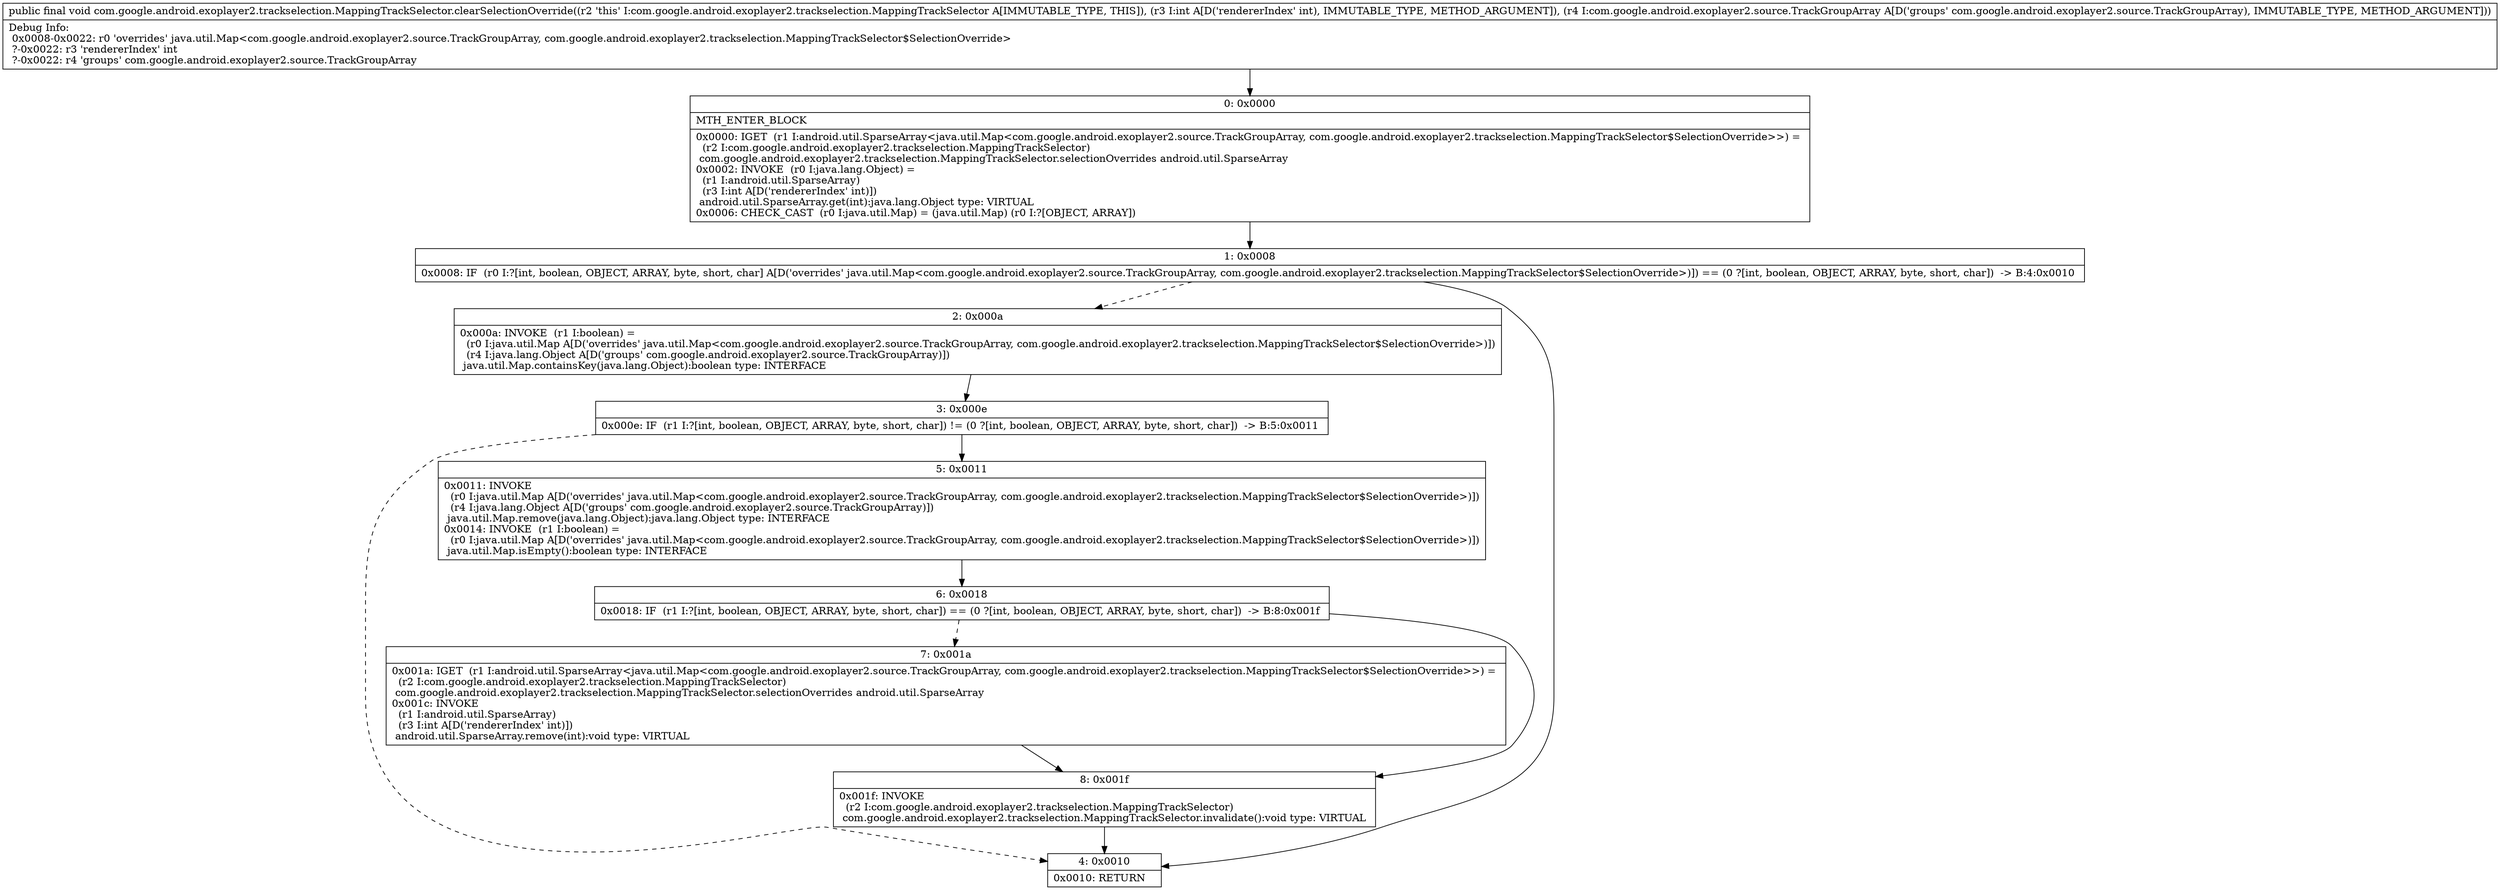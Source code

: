 digraph "CFG forcom.google.android.exoplayer2.trackselection.MappingTrackSelector.clearSelectionOverride(ILcom\/google\/android\/exoplayer2\/source\/TrackGroupArray;)V" {
Node_0 [shape=record,label="{0\:\ 0x0000|MTH_ENTER_BLOCK\l|0x0000: IGET  (r1 I:android.util.SparseArray\<java.util.Map\<com.google.android.exoplayer2.source.TrackGroupArray, com.google.android.exoplayer2.trackselection.MappingTrackSelector$SelectionOverride\>\>) = \l  (r2 I:com.google.android.exoplayer2.trackselection.MappingTrackSelector)\l com.google.android.exoplayer2.trackselection.MappingTrackSelector.selectionOverrides android.util.SparseArray \l0x0002: INVOKE  (r0 I:java.lang.Object) = \l  (r1 I:android.util.SparseArray)\l  (r3 I:int A[D('rendererIndex' int)])\l android.util.SparseArray.get(int):java.lang.Object type: VIRTUAL \l0x0006: CHECK_CAST  (r0 I:java.util.Map) = (java.util.Map) (r0 I:?[OBJECT, ARRAY]) \l}"];
Node_1 [shape=record,label="{1\:\ 0x0008|0x0008: IF  (r0 I:?[int, boolean, OBJECT, ARRAY, byte, short, char] A[D('overrides' java.util.Map\<com.google.android.exoplayer2.source.TrackGroupArray, com.google.android.exoplayer2.trackselection.MappingTrackSelector$SelectionOverride\>)]) == (0 ?[int, boolean, OBJECT, ARRAY, byte, short, char])  \-\> B:4:0x0010 \l}"];
Node_2 [shape=record,label="{2\:\ 0x000a|0x000a: INVOKE  (r1 I:boolean) = \l  (r0 I:java.util.Map A[D('overrides' java.util.Map\<com.google.android.exoplayer2.source.TrackGroupArray, com.google.android.exoplayer2.trackselection.MappingTrackSelector$SelectionOverride\>)])\l  (r4 I:java.lang.Object A[D('groups' com.google.android.exoplayer2.source.TrackGroupArray)])\l java.util.Map.containsKey(java.lang.Object):boolean type: INTERFACE \l}"];
Node_3 [shape=record,label="{3\:\ 0x000e|0x000e: IF  (r1 I:?[int, boolean, OBJECT, ARRAY, byte, short, char]) != (0 ?[int, boolean, OBJECT, ARRAY, byte, short, char])  \-\> B:5:0x0011 \l}"];
Node_4 [shape=record,label="{4\:\ 0x0010|0x0010: RETURN   \l}"];
Node_5 [shape=record,label="{5\:\ 0x0011|0x0011: INVOKE  \l  (r0 I:java.util.Map A[D('overrides' java.util.Map\<com.google.android.exoplayer2.source.TrackGroupArray, com.google.android.exoplayer2.trackselection.MappingTrackSelector$SelectionOverride\>)])\l  (r4 I:java.lang.Object A[D('groups' com.google.android.exoplayer2.source.TrackGroupArray)])\l java.util.Map.remove(java.lang.Object):java.lang.Object type: INTERFACE \l0x0014: INVOKE  (r1 I:boolean) = \l  (r0 I:java.util.Map A[D('overrides' java.util.Map\<com.google.android.exoplayer2.source.TrackGroupArray, com.google.android.exoplayer2.trackselection.MappingTrackSelector$SelectionOverride\>)])\l java.util.Map.isEmpty():boolean type: INTERFACE \l}"];
Node_6 [shape=record,label="{6\:\ 0x0018|0x0018: IF  (r1 I:?[int, boolean, OBJECT, ARRAY, byte, short, char]) == (0 ?[int, boolean, OBJECT, ARRAY, byte, short, char])  \-\> B:8:0x001f \l}"];
Node_7 [shape=record,label="{7\:\ 0x001a|0x001a: IGET  (r1 I:android.util.SparseArray\<java.util.Map\<com.google.android.exoplayer2.source.TrackGroupArray, com.google.android.exoplayer2.trackselection.MappingTrackSelector$SelectionOverride\>\>) = \l  (r2 I:com.google.android.exoplayer2.trackselection.MappingTrackSelector)\l com.google.android.exoplayer2.trackselection.MappingTrackSelector.selectionOverrides android.util.SparseArray \l0x001c: INVOKE  \l  (r1 I:android.util.SparseArray)\l  (r3 I:int A[D('rendererIndex' int)])\l android.util.SparseArray.remove(int):void type: VIRTUAL \l}"];
Node_8 [shape=record,label="{8\:\ 0x001f|0x001f: INVOKE  \l  (r2 I:com.google.android.exoplayer2.trackselection.MappingTrackSelector)\l com.google.android.exoplayer2.trackselection.MappingTrackSelector.invalidate():void type: VIRTUAL \l}"];
MethodNode[shape=record,label="{public final void com.google.android.exoplayer2.trackselection.MappingTrackSelector.clearSelectionOverride((r2 'this' I:com.google.android.exoplayer2.trackselection.MappingTrackSelector A[IMMUTABLE_TYPE, THIS]), (r3 I:int A[D('rendererIndex' int), IMMUTABLE_TYPE, METHOD_ARGUMENT]), (r4 I:com.google.android.exoplayer2.source.TrackGroupArray A[D('groups' com.google.android.exoplayer2.source.TrackGroupArray), IMMUTABLE_TYPE, METHOD_ARGUMENT]))  | Debug Info:\l  0x0008\-0x0022: r0 'overrides' java.util.Map\<com.google.android.exoplayer2.source.TrackGroupArray, com.google.android.exoplayer2.trackselection.MappingTrackSelector$SelectionOverride\>\l  ?\-0x0022: r3 'rendererIndex' int\l  ?\-0x0022: r4 'groups' com.google.android.exoplayer2.source.TrackGroupArray\l}"];
MethodNode -> Node_0;
Node_0 -> Node_1;
Node_1 -> Node_2[style=dashed];
Node_1 -> Node_4;
Node_2 -> Node_3;
Node_3 -> Node_4[style=dashed];
Node_3 -> Node_5;
Node_5 -> Node_6;
Node_6 -> Node_7[style=dashed];
Node_6 -> Node_8;
Node_7 -> Node_8;
Node_8 -> Node_4;
}

